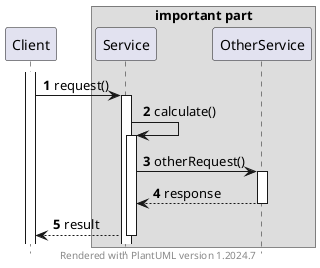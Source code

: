 @startuml
    ' hide footer
    hide footbox

    ' messages can be automatically numbered,
    ' but beware, the numbers may change if you change the diagram
    autonumber

    participant Client

    ' use boxes to group relevant parts
    box important part
	    participant Service
	    participant OtherService
    end box

    activate Client
    Client -> Service ++ : request()
    Service -> Service ++ : calculate()
    Service -> OtherService ++ : otherRequest()
    OtherService --> Service -- : response
    Service --> Client -- : result
        
footer Rendered with PlantUML version %version()
@enduml